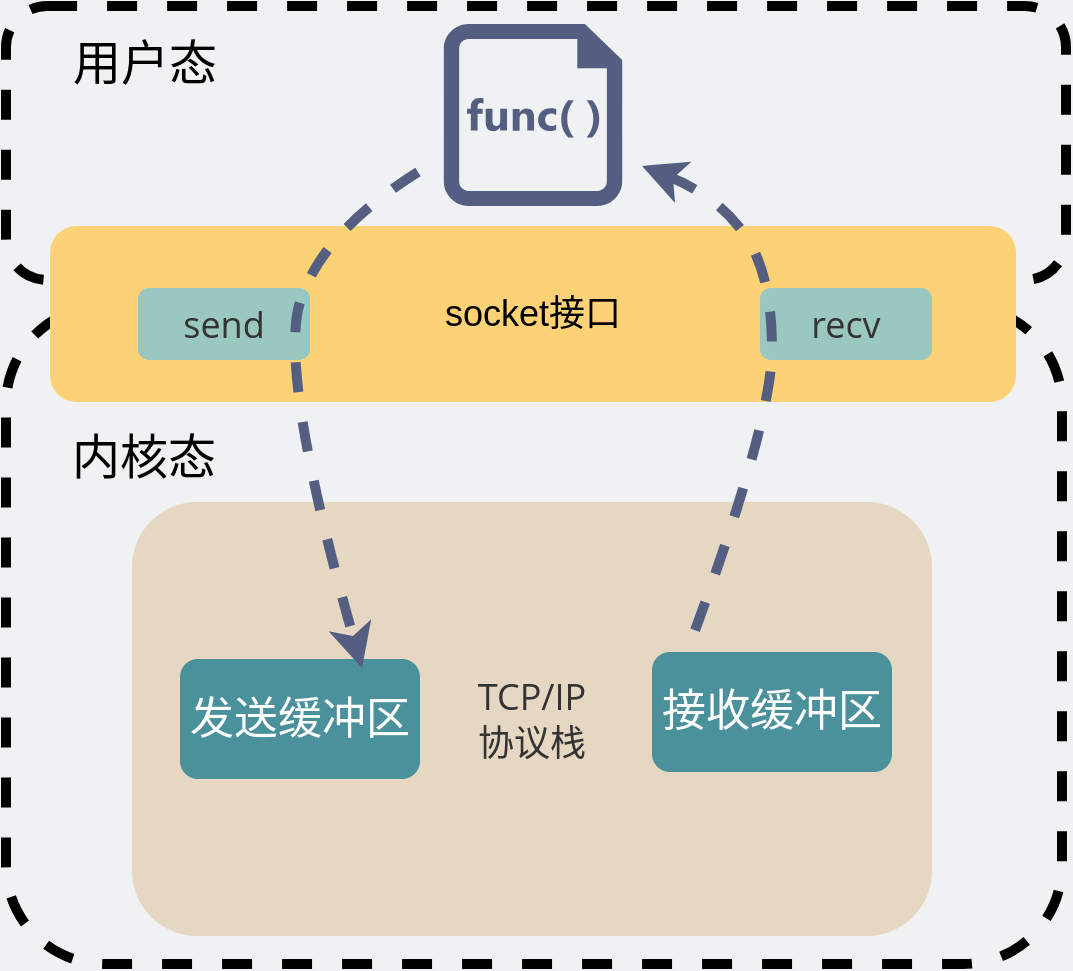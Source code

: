 <mxfile version="18.0.5" type="github">
  <diagram id="3228e29e-7158-1315-38df-8450db1d8a1d" name="Page-1">
    <mxGraphModel dx="665" dy="1249" grid="0" gridSize="10" guides="1" tooltips="1" connect="1" arrows="1" fold="1" page="1" pageScale="1" pageWidth="600" pageHeight="550" background="#EFF1F3" math="0" shadow="0">
      <root>
        <mxCell id="0" />
        <mxCell id="1" parent="0" />
        <mxCell id="Zxyhw3o_makbFYxT9f12-17" value="" style="rounded=1;whiteSpace=wrap;html=1;dashed=1;strokeWidth=5;fillColor=none;" parent="1" vertex="1">
          <mxGeometry x="35" y="-364" width="528" height="329" as="geometry" />
        </mxCell>
        <mxCell id="Zxyhw3o_makbFYxT9f12-14" value="&lt;span style=&quot;color: rgb(51 , 51 , 51) ; font-family: &amp;#34;open sans&amp;#34; , &amp;#34;clear sans&amp;#34; , &amp;#34;helvetica neue&amp;#34; , &amp;#34;helvetica&amp;#34; , &amp;#34;arial&amp;#34; , sans-serif ; font-size: 18px&quot;&gt;&lt;font style=&quot;font-size: 18px&quot;&gt;TCP/IP&lt;br&gt;协议栈&lt;/font&gt;&lt;/span&gt;" style="rounded=1;whiteSpace=wrap;html=1;strokeColor=none;fontSize=18;labelBackgroundColor=none;fillColor=#E6D7C2;" parent="1" vertex="1">
          <mxGeometry x="98" y="-266" width="400" height="217" as="geometry" />
        </mxCell>
        <mxCell id="pCjDIv-f0e-wGzuPs2K4-11" value="&lt;font style=&quot;font-size: 22px&quot; color=&quot;#ffffff&quot;&gt;发送缓冲区&lt;/font&gt;" style="rounded=1;whiteSpace=wrap;html=1;fillColor=#4A919B;strokeColor=none;" parent="1" vertex="1">
          <mxGeometry x="122" y="-187.5" width="120" height="60" as="geometry" />
        </mxCell>
        <mxCell id="Zxyhw3o_makbFYxT9f12-7" value="" style="rounded=1;whiteSpace=wrap;html=1;dashed=1;strokeWidth=5;fillColor=none;" parent="1" vertex="1">
          <mxGeometry x="35" y="-514" width="530" height="137" as="geometry" />
        </mxCell>
        <mxCell id="Zxyhw3o_makbFYxT9f12-2" value="&lt;font style=&quot;font-size: 18px&quot;&gt;socket接口&lt;/font&gt;" style="rounded=1;whiteSpace=wrap;html=1;strokeColor=none;labelBackgroundColor=none;fillColor=#FDD276;" parent="1" vertex="1">
          <mxGeometry x="57" y="-404" width="483" height="88" as="geometry" />
        </mxCell>
        <mxCell id="Zxyhw3o_makbFYxT9f12-11" value="&lt;font style=&quot;font-size: 24px&quot;&gt;用户态&lt;/font&gt;" style="text;html=1;strokeColor=none;fillColor=none;align=center;verticalAlign=middle;whiteSpace=wrap;rounded=0;dashed=1;" parent="1" vertex="1">
          <mxGeometry x="38" y="-495" width="132.5" height="20" as="geometry" />
        </mxCell>
        <mxCell id="Zxyhw3o_makbFYxT9f12-12" value="&lt;font style=&quot;font-size: 24px&quot;&gt;内核态&lt;/font&gt;" style="text;html=1;strokeColor=none;align=center;verticalAlign=middle;whiteSpace=wrap;rounded=0;dashed=1;labelBackgroundColor=none;" parent="1" vertex="1">
          <mxGeometry x="53.25" y="-298" width="102" height="20" as="geometry" />
        </mxCell>
        <mxCell id="222Te1zxGotTQ1m0-dcR-1" value="&lt;span style=&quot;color: rgb(51 , 51 , 51) ; font-family: &amp;#34;open sans&amp;#34; , &amp;#34;clear sans&amp;#34; , &amp;#34;helvetica neue&amp;#34; , &amp;#34;helvetica&amp;#34; , &amp;#34;arial&amp;#34; , sans-serif&quot;&gt;&lt;font style=&quot;font-size: 18px&quot;&gt;send&lt;/font&gt;&lt;/span&gt;" style="rounded=1;whiteSpace=wrap;html=1;strokeColor=none;fillColor=#9AC7BF;labelBackgroundColor=none;" parent="1" vertex="1">
          <mxGeometry x="101" y="-373" width="86" height="36" as="geometry" />
        </mxCell>
        <mxCell id="222Te1zxGotTQ1m0-dcR-2" value="&lt;span style=&quot;color: rgb(51 , 51 , 51) ; font-family: &amp;#34;open sans&amp;#34; , &amp;#34;clear sans&amp;#34; , &amp;#34;helvetica neue&amp;#34; , &amp;#34;helvetica&amp;#34; , &amp;#34;arial&amp;#34; , sans-serif&quot;&gt;&lt;font style=&quot;font-size: 18px&quot;&gt;recv&lt;/font&gt;&lt;/span&gt;" style="rounded=1;whiteSpace=wrap;html=1;strokeColor=none;fillColor=#9AC7BF;labelBackgroundColor=none;" parent="1" vertex="1">
          <mxGeometry x="412" y="-373" width="86" height="36" as="geometry" />
        </mxCell>
        <mxCell id="222Te1zxGotTQ1m0-dcR-3" value="" style="aspect=fixed;pointerEvents=1;shadow=0;dashed=0;html=1;strokeColor=none;labelPosition=center;verticalLabelPosition=bottom;verticalAlign=top;align=center;shape=mxgraph.mscae.enterprise.code_file;fillColor=#535E80;" parent="1" vertex="1">
          <mxGeometry x="253.91" y="-505" width="89.18" height="91" as="geometry" />
        </mxCell>
        <mxCell id="222Te1zxGotTQ1m0-dcR-4" value="" style="curved=1;endArrow=classic;html=1;strokeColor=#535E80;strokeWidth=5;dashed=1;" parent="1" edge="1">
          <mxGeometry width="50" height="50" relative="1" as="geometry">
            <mxPoint x="241" y="-431" as="sourcePoint" />
            <mxPoint x="213" y="-183" as="targetPoint" />
            <Array as="points">
              <mxPoint x="193" y="-401" />
              <mxPoint x="171" y="-331" />
            </Array>
          </mxGeometry>
        </mxCell>
        <mxCell id="222Te1zxGotTQ1m0-dcR-5" value="" style="curved=1;endArrow=none;html=1;strokeColor=#535E80;strokeWidth=5;dashed=1;entryX=0.142;entryY=0.022;entryDx=0;entryDy=0;entryPerimeter=0;startArrow=classic;startFill=1;endFill=0;" parent="1" target="pCjDIv-f0e-wGzuPs2K4-12" edge="1">
          <mxGeometry width="50" height="50" relative="1" as="geometry">
            <mxPoint x="353" y="-434" as="sourcePoint" />
            <mxPoint x="353" y="-276" as="targetPoint" />
            <Array as="points">
              <mxPoint x="391" y="-419" />
              <mxPoint x="418" y="-380" />
              <mxPoint x="418" y="-305" />
            </Array>
          </mxGeometry>
        </mxCell>
        <mxCell id="pCjDIv-f0e-wGzuPs2K4-12" value="&lt;font style=&quot;font-size: 22px&quot; color=&quot;#ffffff&quot;&gt;接收缓冲区&lt;/font&gt;" style="rounded=1;whiteSpace=wrap;html=1;fillColor=#4A919B;strokeColor=none;" parent="1" vertex="1">
          <mxGeometry x="358" y="-191" width="120" height="60" as="geometry" />
        </mxCell>
      </root>
    </mxGraphModel>
  </diagram>
</mxfile>
